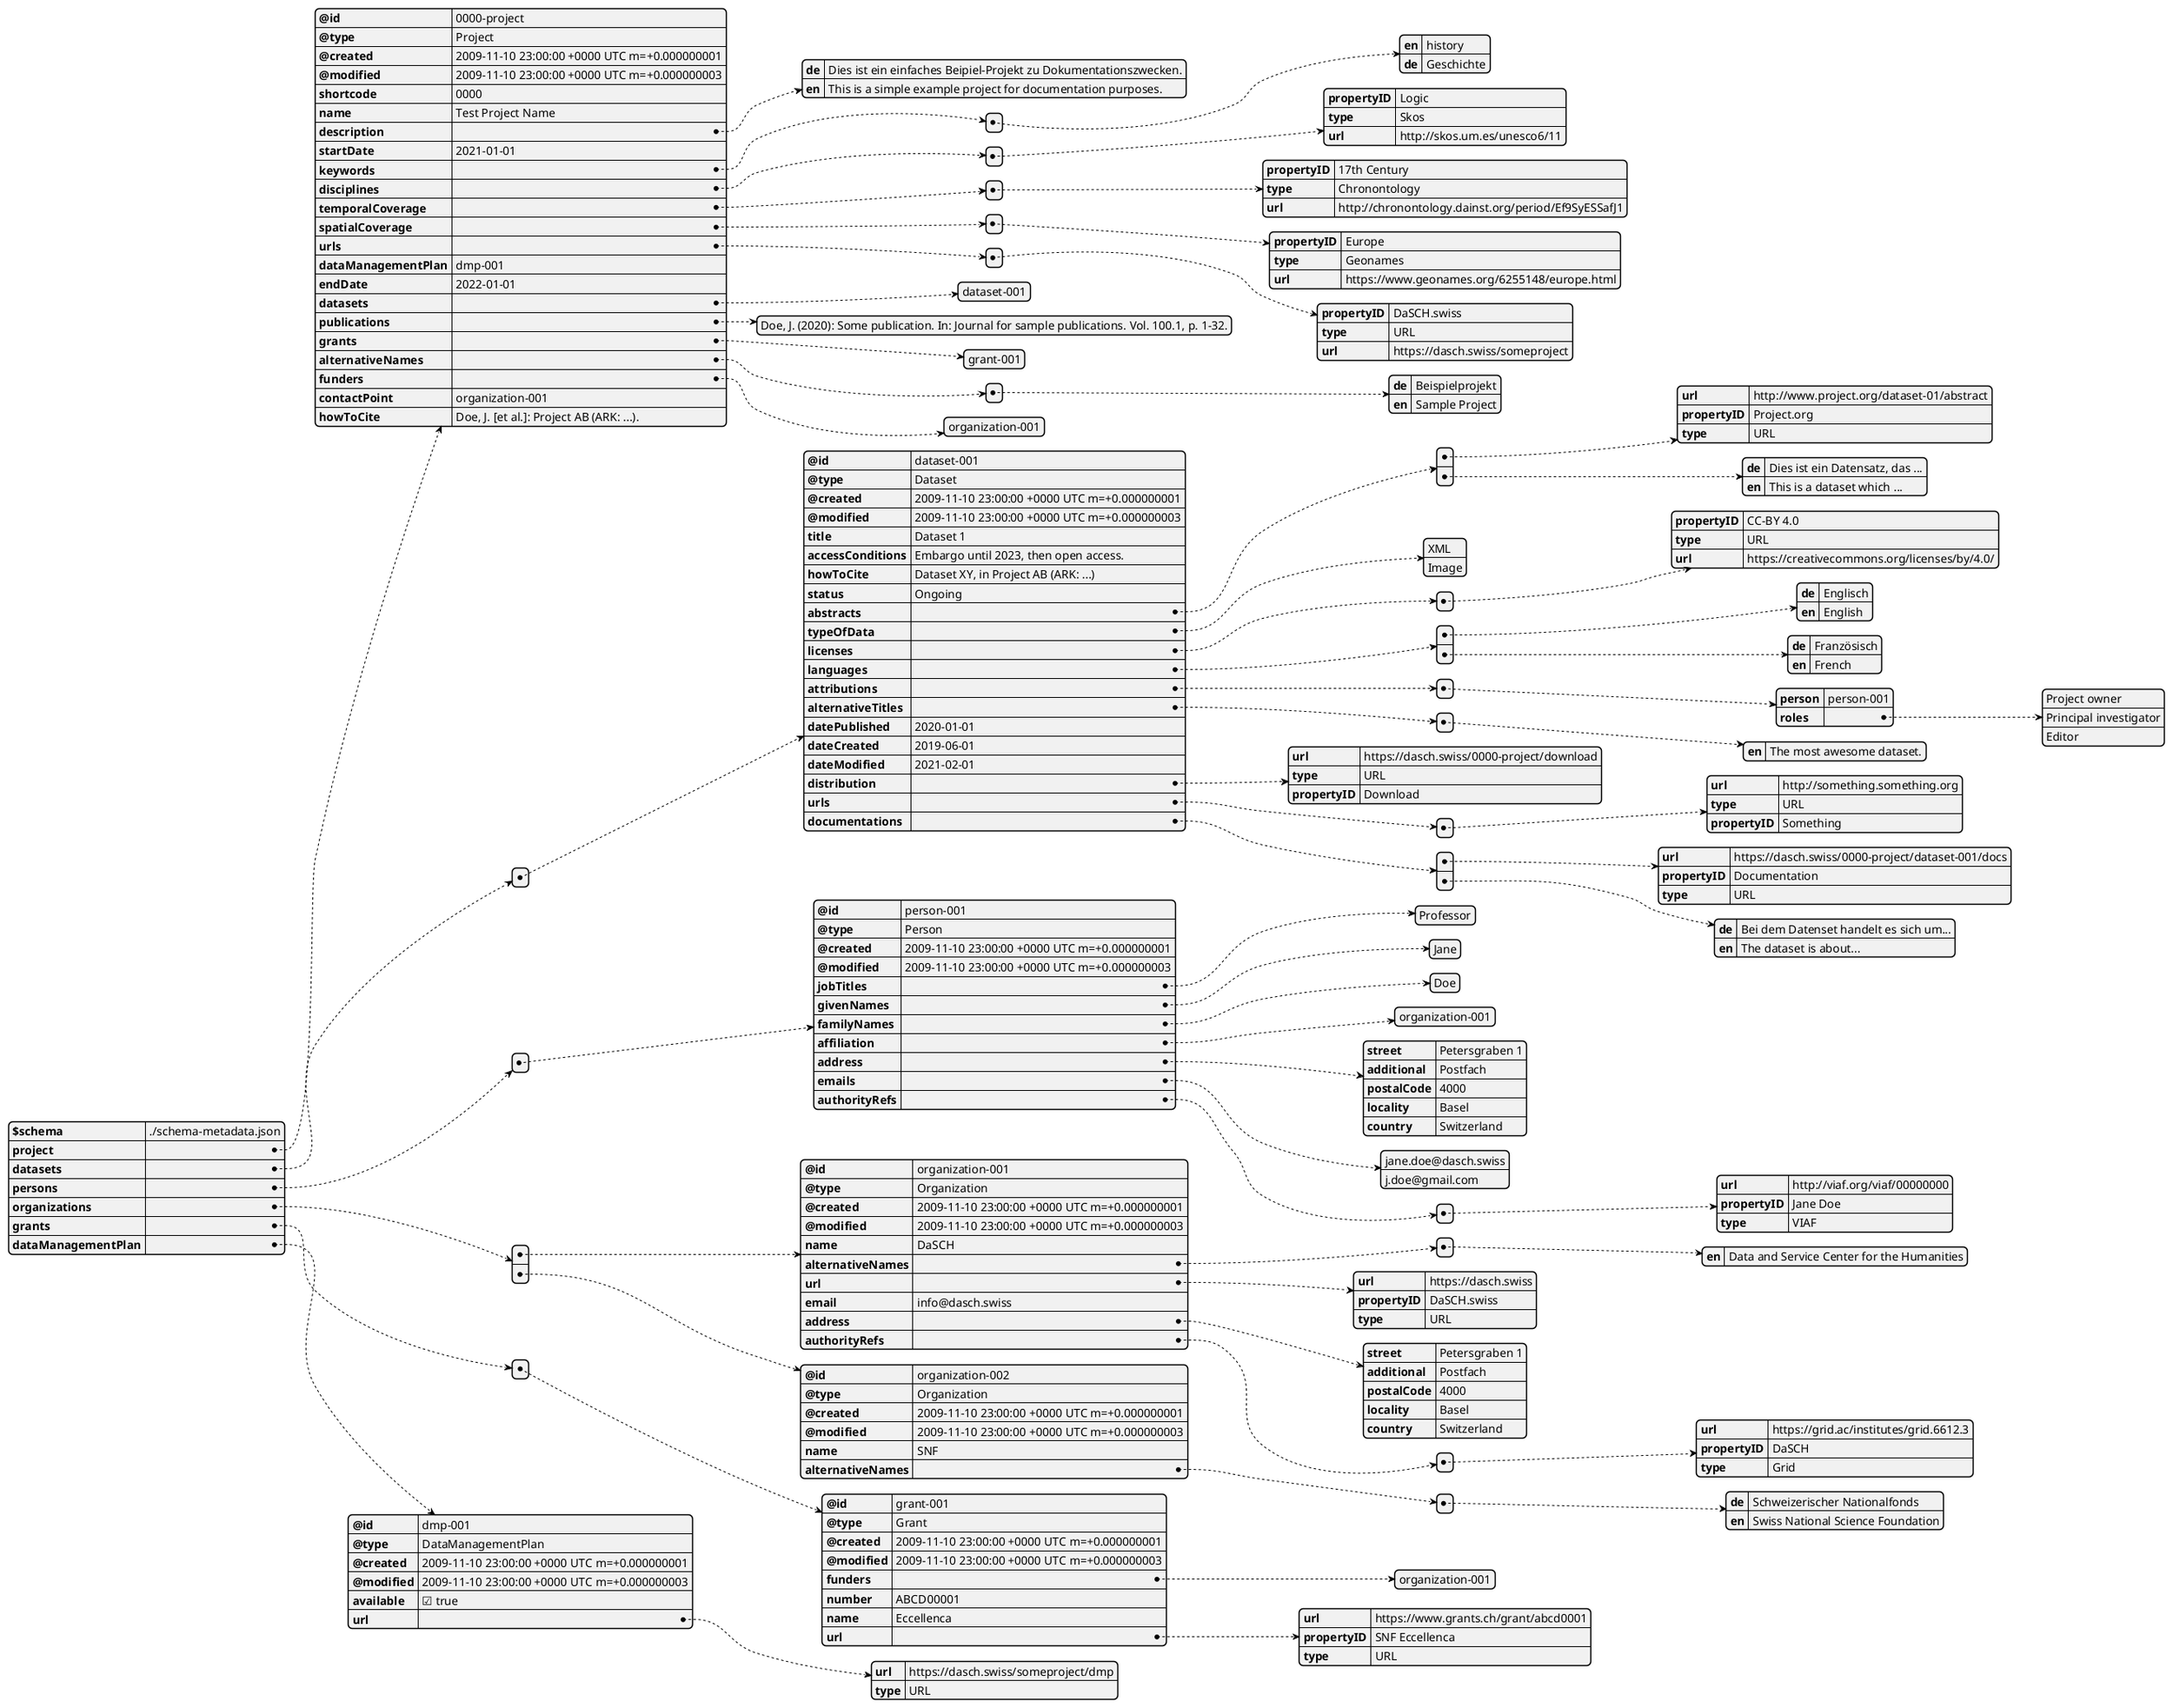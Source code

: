 @startjson API-Example

{
  "$schema": "./schema-metadata.json",
  "project": {
    "@id": "0000-project",
    "@type": "Project",
    "@created": "2009-11-10 23:00:00 +0000 UTC m=+0.000000001",
    "@modified": "2009-11-10 23:00:00 +0000 UTC m=+0.000000003",
    "shortcode": "0000",
    "name": "Test Project Name",
    "description": {
      "de": "Dies ist ein einfaches Beipiel-Projekt zu Dokumentationszwecken.",
      "en": "This is a simple example project for documentation purposes."
    },
    "startDate": "2021-01-01",
    "keywords": [
      {
        "en": "history",
        "de": "Geschichte"
      }
    ],
    "disciplines": [
      {
        "propertyID": "Logic",
        "type": "Skos",
        "url": "http://skos.um.es/unesco6/11"
      }
    ],
    "temporalCoverage": [
      {
        "propertyID": "17th Century",
        "type": "Chronontology",
        "url": "http://chronontology.dainst.org/period/Ef9SyESSafJ1"
      }
    ],
    "spatialCoverage": [
      {
        "propertyID": "Europe",
        "type": "Geonames",
        "url": "https://www.geonames.org/6255148/europe.html"
      }
    ],
    "urls": [
      {
        "propertyID": "DaSCH.swiss",
        "type": "URL",
        "url": "https://dasch.swiss/someproject"
      }
    ],
    "dataManagementPlan": "dmp-001",
    "endDate": "2022-01-01",
    "datasets": [
      "dataset-001"
    ],
    "publications": [
      "Doe, J. (2020): Some publication. In: Journal for sample publications. Vol. 100.1, p. 1-32."
    ],
    "grants": [
      "grant-001"
    ],
    "alternativeNames": [
      {
        "de": "Beispielprojekt",
        "en": "Sample Project"
      }
    ],
    "funders": [
      "organization-001"
    ],
    "contactPoint": "organization-001",
    "howToCite": "Doe, J. [et al.]: Project AB (ARK: ...)."
  },
  "datasets": [
    {
      "@id": "dataset-001",
      "@type": "Dataset",
      "@created": "2009-11-10 23:00:00 +0000 UTC m=+0.000000001",
      "@modified": "2009-11-10 23:00:00 +0000 UTC m=+0.000000003",
      "title": "Dataset 1",
      "accessConditions": "Embargo until 2023, then open access.",
      "howToCite": "Dataset XY, in Project AB (ARK: ...)",
      "status": "Ongoing",
      "abstracts": [
        {
          "url": "http://www.project.org/dataset-01/abstract",
          "propertyID": "Project.org",
          "type": "URL"
        },
        {
          "de": "Dies ist ein Datensatz, das ...",
          "en": "This is a dataset which ..."
        }
      ],
      "typeOfData": [
        "XML",
        "Image"
      ],
      "licenses": [
        {
          "propertyID": "CC-BY 4.0",
          "type": "URL",
          "url": "https://creativecommons.org/licenses/by/4.0/"
        }
      ],
      "languages": [
        {
          "de": "Englisch",
          "en": "English"
        },
        {
          "de": "Französisch",
          "en": "French"
        }
      ],
      "attributions": [
        {
          "person": "person-001",
          "roles": [
            "Project owner",
            "Principal investigator",
            "Editor"
          ]
        }
      ],
      "alternativeTitles": [
        {
          "en": "The most awesome dataset."
        }
      ],
      "datePublished": "2020-01-01",
      "dateCreated": "2019-06-01",
      "dateModified": "2021-02-01",
      "distribution": {
        "url": "https://dasch.swiss/0000-project/download",
        "type": "URL",
        "propertyID": "Download"
      },
      "urls": [
        {
          "url": "http://something.something.org",
          "type": "URL",
          "propertyID": "Something"
        }
      ],
      "documentations": [
        {
          "url": "https://dasch.swiss/0000-project/dataset-001/docs",
          "propertyID": "Documentation",
          "type": "URL"
        },
        {
          "de": "Bei dem Datenset handelt es sich um...",
          "en": "The dataset is about..."
        }
      ]
    }
  ],
  "persons": [
    {
      "@id": "person-001",
      "@type": "Person",
      "@created": "2009-11-10 23:00:00 +0000 UTC m=+0.000000001",
      "@modified": "2009-11-10 23:00:00 +0000 UTC m=+0.000000003",
      "jobTitles": [
        "Professor"
      ],
      "givenNames": [
        "Jane"
      ],
      "familyNames": [
        "Doe"
      ],
      "affiliation": [
        "organization-001"
      ],
      "address": {
        "street": "Petersgraben 1",
        "additional": "Postfach",
        "postalCode": "4000",
        "locality": "Basel",
        "country": "Switzerland"
      },
      "emails": [
        "jane.doe@dasch.swiss",
        "j.doe@gmail.com"
      ],
      "authorityRefs": [
        {
          "url": "http://viaf.org/viaf/00000000",
          "propertyID": "Jane Doe",
          "type": "VIAF"
        }
      ]
    }
  ],
  "organizations": [
    {
      "@id": "organization-001",
      "@type": "Organization",
      "@created": "2009-11-10 23:00:00 +0000 UTC m=+0.000000001",
      "@modified": "2009-11-10 23:00:00 +0000 UTC m=+0.000000003",
      "name": "DaSCH",
      "alternativeNames": [
        {
          "en": "Data and Service Center for the Humanities"
        }
      ],
      "url": {
        "url": "https://dasch.swiss",
        "propertyID": "DaSCH.swiss",
        "type": "URL"
      },
      "email": "info@dasch.swiss",
      "address": {
        "street": "Petersgraben 1",
        "additional": "Postfach",
        "postalCode": "4000",
        "locality": "Basel",
        "country": "Switzerland"
      },
      "authorityRefs": [
        {
          "url": "https://grid.ac/institutes/grid.6612.3",
          "propertyID": "DaSCH",
          "type": "Grid"
        }
      ]
    },
    {
      "@id": "organization-002",
      "@type": "Organization",
      "@created": "2009-11-10 23:00:00 +0000 UTC m=+0.000000001",
      "@modified": "2009-11-10 23:00:00 +0000 UTC m=+0.000000003",
      "name": "SNF",
      "alternativeNames": [
        {
          "de": "Schweizerischer Nationalfonds",
          "en": "Swiss National Science Foundation"
        }
      ]
    }
  ],
  "grants": [
    {
      "@id": "grant-001",
      "@type": "Grant",
      "@created": "2009-11-10 23:00:00 +0000 UTC m=+0.000000001",
      "@modified": "2009-11-10 23:00:00 +0000 UTC m=+0.000000003",
      "funders": [
        "organization-001"
      ],
      "number": "ABCD00001",
      "name": "Eccellenca",
      "url": {
        "url": "https://www.grants.ch/grant/abcd0001",
        "propertyID": "SNF Eccellenca",
        "type": "URL"
      }
    }
  ],
  "dataManagementPlan": {
    "@id": "dmp-001",
    "@type": "DataManagementPlan",
    "@created": "2009-11-10 23:00:00 +0000 UTC m=+0.000000001",
    "@modified": "2009-11-10 23:00:00 +0000 UTC m=+0.000000003",
    "available": true,
    "url": {
      "url": "https://dasch.swiss/someproject/dmp",
      "type": "URL"
    }
  }
}


@endjson
